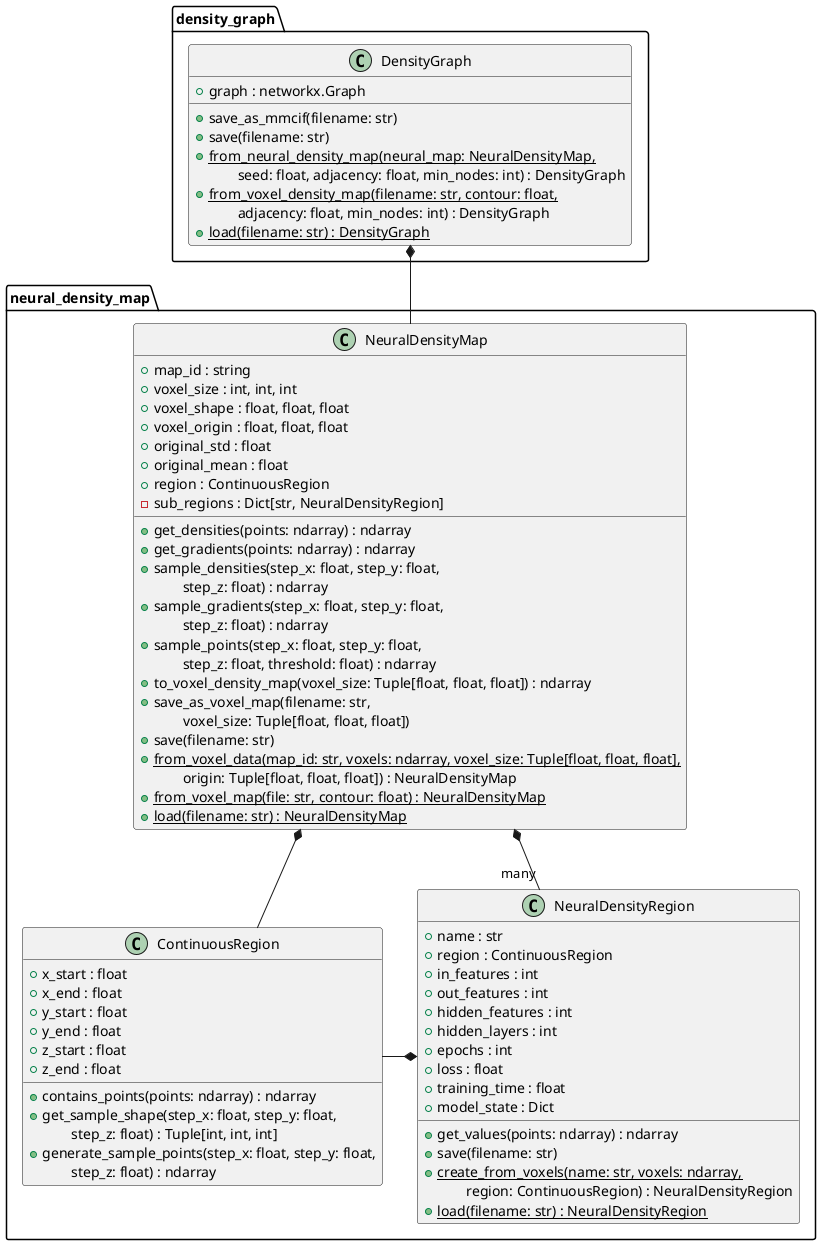 @startuml Software Architecture

skinparam classFontSize 16
skinparam ClassAttributeFontSize 14
skinparam PackageFontSize 14

' class siren.SineLayer
' {
'     +in_features : int
'     +out_features : int
'     +is_first : bool
'     +omega_0 : float

'     +forward(input: Tensor) : Tensor
' }

' class siren.Siren
' {
'     +in_features : int
'     +hidden_features : int
'     +hidden_layers : int
'     +out_features : int
'     +first_omega_0 : float
'     +hidden_omega_0 : float
'     -net : List[SineLayer]

'     +forward(input: Tensor) : Tuple[Tensor, Tensor]
' }

class neural_density_map.ContinuousRegion
{
    +x_start : float
    +x_end : float
    +y_start : float
    +y_end : float
    +z_start : float
    +z_end : float

    +contains_points(points: ndarray) : ndarray
    +get_sample_shape(step_x: float, step_y: float,
    \tstep_z: float) : Tuple[int, int, int]
    +generate_sample_points(step_x: float, step_y: float,
    \tstep_z: float) : ndarray
}

class neural_density_map.NeuralDensityRegion
{
    +name : str
    +region : ContinuousRegion
    +in_features : int
    +out_features : int
    +hidden_features : int
    +hidden_layers : int
    +epochs : int
    +loss : float
    +training_time : float
    +model_state : Dict

    +get_values(points: ndarray) : ndarray
    +save(filename: str)
    {static} +create_from_voxels(name: str, voxels: ndarray,
    \tregion: ContinuousRegion) : NeuralDensityRegion
    {static} +load(filename: str) : NeuralDensityRegion
}

class neural_density_map.NeuralDensityMap
{
    +map_id : string
    +voxel_size : int, int, int
    +voxel_shape : float, float, float
    +voxel_origin : float, float, float
    +original_std : float
    +original_mean : float
    +region : ContinuousRegion
    -sub_regions : Dict[str, NeuralDensityRegion]

    +get_densities(points: ndarray) : ndarray
    +get_gradients(points: ndarray) : ndarray
    +sample_densities(step_x: float, step_y: float,
    \tstep_z: float) : ndarray
    +sample_gradients(step_x: float, step_y: float,
    \tstep_z: float) : ndarray
    +sample_points(step_x: float, step_y: float,
    \tstep_z: float, threshold: float) : ndarray
    +to_voxel_density_map(voxel_size: Tuple[float, float, float]) : ndarray
    +save_as_voxel_map(filename: str,
    \tvoxel_size: Tuple[float, float, float])
    +save(filename: str)
    {static} +from_voxel_data(map_id: str, voxels: ndarray, voxel_size: Tuple[float, float, float],
    \torigin: Tuple[float, float, float]) : NeuralDensityMap
    {static} +from_voxel_map(file: str, contour: float) : NeuralDensityMap
    {static} +load(filename: str) : NeuralDensityMap
}

class density_graph.DensityGraph
{
    +graph : networkx.Graph

    +save_as_mmcif(filename: str)
    +save(filename: str)
    {static} +from_neural_density_map(neural_map: NeuralDensityMap,
    \tseed: float, adjacency: float, min_nodes: int) : DensityGraph
    {static} +from_voxel_density_map(filename: str, contour: float,
    \tadjacency: float, min_nodes: int) : DensityGraph
    {static} +load(filename: str) : DensityGraph
}

density_graph.DensityGraph *-- neural_density_map.NeuralDensityMap
neural_density_map.NeuralDensityMap *-- "many" neural_density_map.NeuralDensityRegion
neural_density_map.NeuralDensityMap *-- neural_density_map.ContinuousRegion
neural_density_map.NeuralDensityRegion *-left- neural_density_map.ContinuousRegion

' neural_density_map.NeuralDensityRegion *-- siren.Siren
'siren.Siren *-- "many" siren.SineLayer

@enduml

